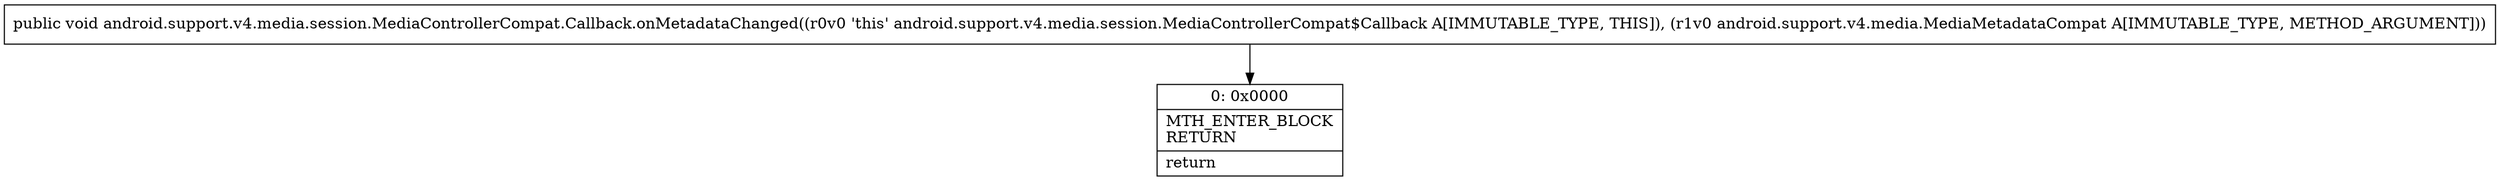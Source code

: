 digraph "CFG forandroid.support.v4.media.session.MediaControllerCompat.Callback.onMetadataChanged(Landroid\/support\/v4\/media\/MediaMetadataCompat;)V" {
Node_0 [shape=record,label="{0\:\ 0x0000|MTH_ENTER_BLOCK\lRETURN\l|return\l}"];
MethodNode[shape=record,label="{public void android.support.v4.media.session.MediaControllerCompat.Callback.onMetadataChanged((r0v0 'this' android.support.v4.media.session.MediaControllerCompat$Callback A[IMMUTABLE_TYPE, THIS]), (r1v0 android.support.v4.media.MediaMetadataCompat A[IMMUTABLE_TYPE, METHOD_ARGUMENT])) }"];
MethodNode -> Node_0;
}

